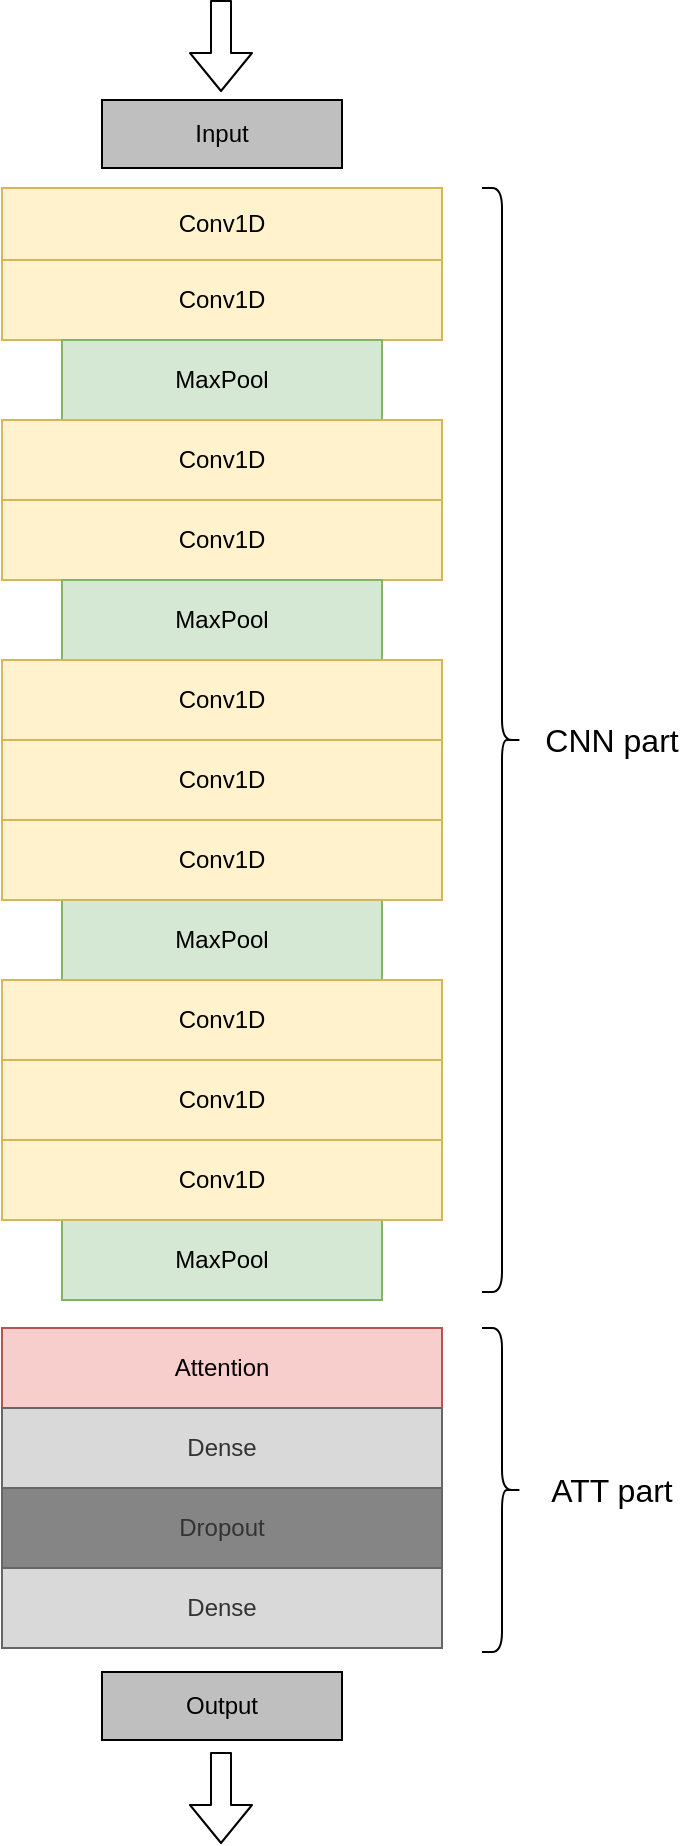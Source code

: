 <mxfile version="14.6.6" type="github">
  <diagram name="Page-1" id="099fd60b-425b-db50-ffb0-6b813814b670">
    <mxGraphModel dx="694" dy="720" grid="1" gridSize="10" guides="1" tooltips="1" connect="1" arrows="1" fold="1" page="1" pageScale="1" pageWidth="850" pageHeight="1100" background="#ffffff" math="0" shadow="0">
      <root>
        <mxCell id="0" />
        <mxCell id="1" parent="0" />
        <mxCell id="GNvcfdCQOV_bqqbBSyqy-1" value="Conv1D" style="rounded=0;whiteSpace=wrap;html=1;fillColor=#fff2cc;strokeColor=#d6b656;" vertex="1" parent="1">
          <mxGeometry x="280" y="118" width="220" height="36" as="geometry" />
        </mxCell>
        <mxCell id="GNvcfdCQOV_bqqbBSyqy-4" value="" style="shape=flexArrow;endArrow=classic;html=1;entryX=0.55;entryY=-0.1;entryDx=0;entryDy=0;entryPerimeter=0;strokeWidth=1;targetPerimeterSpacing=0;" edge="1" parent="1">
          <mxGeometry width="50" height="50" relative="1" as="geometry">
            <mxPoint x="389.5" y="24" as="sourcePoint" />
            <mxPoint x="389.5" y="70" as="targetPoint" />
          </mxGeometry>
        </mxCell>
        <mxCell id="GNvcfdCQOV_bqqbBSyqy-5" value="Input" style="rounded=0;whiteSpace=wrap;html=1;fillColor=#BFBFBF;" vertex="1" parent="1">
          <mxGeometry x="330" y="74" width="120" height="34" as="geometry" />
        </mxCell>
        <mxCell id="GNvcfdCQOV_bqqbBSyqy-8" value="Conv1D" style="rounded=0;whiteSpace=wrap;html=1;fillColor=#fff2cc;strokeColor=#d6b656;" vertex="1" parent="1">
          <mxGeometry x="280" y="154" width="220" height="40" as="geometry" />
        </mxCell>
        <mxCell id="GNvcfdCQOV_bqqbBSyqy-11" value="MaxPool" style="rounded=0;whiteSpace=wrap;html=1;fillColor=#d5e8d4;strokeColor=#82b366;" vertex="1" parent="1">
          <mxGeometry x="310" y="194" width="160" height="40" as="geometry" />
        </mxCell>
        <mxCell id="GNvcfdCQOV_bqqbBSyqy-12" value="Conv1D" style="rounded=0;whiteSpace=wrap;html=1;fillColor=#fff2cc;strokeColor=#d6b656;" vertex="1" parent="1">
          <mxGeometry x="280" y="234" width="220" height="40" as="geometry" />
        </mxCell>
        <mxCell id="GNvcfdCQOV_bqqbBSyqy-15" value="Conv1D" style="rounded=0;whiteSpace=wrap;html=1;fillColor=#fff2cc;strokeColor=#d6b656;" vertex="1" parent="1">
          <mxGeometry x="280" y="274" width="220" height="40" as="geometry" />
        </mxCell>
        <mxCell id="GNvcfdCQOV_bqqbBSyqy-18" value="MaxPool" style="rounded=0;whiteSpace=wrap;html=1;fillColor=#d5e8d4;strokeColor=#82b366;" vertex="1" parent="1">
          <mxGeometry x="310" y="314" width="160" height="40" as="geometry" />
        </mxCell>
        <mxCell id="GNvcfdCQOV_bqqbBSyqy-22" value="Conv1D" style="rounded=0;whiteSpace=wrap;html=1;" vertex="1" parent="1">
          <mxGeometry x="280" y="354" width="220" height="40" as="geometry" />
        </mxCell>
        <mxCell id="GNvcfdCQOV_bqqbBSyqy-23" value="Conv1D" style="rounded=0;whiteSpace=wrap;html=1;fillColor=#fff2cc;strokeColor=#d6b656;" vertex="1" parent="1">
          <mxGeometry x="280" y="394" width="220" height="40" as="geometry" />
        </mxCell>
        <mxCell id="GNvcfdCQOV_bqqbBSyqy-24" value="MaxPool" style="rounded=0;whiteSpace=wrap;html=1;fillColor=#d5e8d4;strokeColor=#82b366;" vertex="1" parent="1">
          <mxGeometry x="310" y="474" width="160" height="40" as="geometry" />
        </mxCell>
        <mxCell id="GNvcfdCQOV_bqqbBSyqy-26" value="Conv1D" style="rounded=0;whiteSpace=wrap;html=1;" vertex="1" parent="1">
          <mxGeometry x="280" y="434" width="220" height="40" as="geometry" />
        </mxCell>
        <mxCell id="GNvcfdCQOV_bqqbBSyqy-27" value="Conv1D" style="rounded=0;whiteSpace=wrap;html=1;fillColor=#fff2cc;strokeColor=#d6b656;" vertex="1" parent="1">
          <mxGeometry x="280" y="514" width="220" height="40" as="geometry" />
        </mxCell>
        <mxCell id="GNvcfdCQOV_bqqbBSyqy-28" value="Conv1D" style="rounded=0;whiteSpace=wrap;html=1;fillColor=#fff2cc;strokeColor=#d6b656;" vertex="1" parent="1">
          <mxGeometry x="280" y="554" width="220" height="40" as="geometry" />
        </mxCell>
        <mxCell id="GNvcfdCQOV_bqqbBSyqy-29" value="MaxPool" style="rounded=0;whiteSpace=wrap;html=1;fillColor=#d5e8d4;strokeColor=#82b366;" vertex="1" parent="1">
          <mxGeometry x="310" y="634" width="160" height="40" as="geometry" />
        </mxCell>
        <mxCell id="GNvcfdCQOV_bqqbBSyqy-30" value="Conv1D" style="rounded=0;whiteSpace=wrap;html=1;fillColor=#fff2cc;strokeColor=#d6b656;" vertex="1" parent="1">
          <mxGeometry x="280" y="594" width="220" height="40" as="geometry" />
        </mxCell>
        <mxCell id="GNvcfdCQOV_bqqbBSyqy-31" value="" style="shape=flexArrow;endArrow=classic;html=1;entryX=0.55;entryY=-0.1;entryDx=0;entryDy=0;entryPerimeter=0;strokeWidth=1;targetPerimeterSpacing=0;" edge="1" parent="1">
          <mxGeometry width="50" height="50" relative="1" as="geometry">
            <mxPoint x="389.5" y="900" as="sourcePoint" />
            <mxPoint x="389.5" y="946" as="targetPoint" />
          </mxGeometry>
        </mxCell>
        <mxCell id="GNvcfdCQOV_bqqbBSyqy-32" value="Output" style="rounded=0;whiteSpace=wrap;html=1;fillColor=#BFBFBF;" vertex="1" parent="1">
          <mxGeometry x="330" y="860" width="120" height="34" as="geometry" />
        </mxCell>
        <mxCell id="GNvcfdCQOV_bqqbBSyqy-33" value="Attention" style="rounded=0;whiteSpace=wrap;html=1;fillColor=#f8cecc;strokeColor=#b85450;" vertex="1" parent="1">
          <mxGeometry x="280" y="688" width="220" height="40" as="geometry" />
        </mxCell>
        <mxCell id="GNvcfdCQOV_bqqbBSyqy-34" value="Dense" style="rounded=0;whiteSpace=wrap;html=1;strokeColor=#666666;fontColor=#333333;fillColor=#D9D9D9;" vertex="1" parent="1">
          <mxGeometry x="280" y="728" width="220" height="40" as="geometry" />
        </mxCell>
        <mxCell id="GNvcfdCQOV_bqqbBSyqy-35" value="Dropout" style="rounded=0;whiteSpace=wrap;html=1;strokeColor=#666666;fontColor=#333333;fillColor=#858585;" vertex="1" parent="1">
          <mxGeometry x="280" y="768" width="220" height="40" as="geometry" />
        </mxCell>
        <mxCell id="GNvcfdCQOV_bqqbBSyqy-39" value="Dense" style="rounded=0;whiteSpace=wrap;html=1;strokeColor=#666666;fontColor=#333333;fillColor=#D9D9D9;" vertex="1" parent="1">
          <mxGeometry x="280" y="808" width="220" height="40" as="geometry" />
        </mxCell>
        <mxCell id="GNvcfdCQOV_bqqbBSyqy-42" value="Conv1D" style="rounded=0;whiteSpace=wrap;html=1;" vertex="1" parent="1">
          <mxGeometry x="280" y="354" width="220" height="40" as="geometry" />
        </mxCell>
        <mxCell id="GNvcfdCQOV_bqqbBSyqy-43" value="Conv1D" style="rounded=0;whiteSpace=wrap;html=1;" vertex="1" parent="1">
          <mxGeometry x="280" y="354" width="220" height="40" as="geometry" />
        </mxCell>
        <mxCell id="GNvcfdCQOV_bqqbBSyqy-44" value="Conv1D" style="rounded=0;whiteSpace=wrap;html=1;" vertex="1" parent="1">
          <mxGeometry x="280" y="434" width="220" height="40" as="geometry" />
        </mxCell>
        <mxCell id="GNvcfdCQOV_bqqbBSyqy-45" value="Conv1D" style="rounded=0;whiteSpace=wrap;html=1;fillColor=#fff2cc;strokeColor=#d6b656;" vertex="1" parent="1">
          <mxGeometry x="280" y="354" width="220" height="40" as="geometry" />
        </mxCell>
        <mxCell id="GNvcfdCQOV_bqqbBSyqy-46" value="Conv1D" style="rounded=0;whiteSpace=wrap;html=1;fillColor=#fff2cc;strokeColor=#d6b656;" vertex="1" parent="1">
          <mxGeometry x="280" y="434" width="220" height="40" as="geometry" />
        </mxCell>
        <mxCell id="GNvcfdCQOV_bqqbBSyqy-47" value="" style="shape=curlyBracket;whiteSpace=wrap;html=1;rounded=1;flipH=1;fillColor=#D9D9D9;" vertex="1" parent="1">
          <mxGeometry x="520" y="118" width="20" height="552" as="geometry" />
        </mxCell>
        <mxCell id="GNvcfdCQOV_bqqbBSyqy-48" value="CNN part" style="text;html=1;strokeColor=none;fillColor=none;align=center;verticalAlign=middle;whiteSpace=wrap;rounded=0;fontSize=16;" vertex="1" parent="1">
          <mxGeometry x="550" y="384" width="70" height="20" as="geometry" />
        </mxCell>
        <mxCell id="GNvcfdCQOV_bqqbBSyqy-49" value="" style="shape=curlyBracket;whiteSpace=wrap;html=1;rounded=1;flipH=1;fillColor=#D9D9D9;" vertex="1" parent="1">
          <mxGeometry x="520" y="688" width="20" height="162" as="geometry" />
        </mxCell>
        <mxCell id="GNvcfdCQOV_bqqbBSyqy-50" value="ATT part" style="text;html=1;strokeColor=none;fillColor=none;align=center;verticalAlign=middle;whiteSpace=wrap;rounded=0;fontSize=16;" vertex="1" parent="1">
          <mxGeometry x="550" y="759" width="70" height="20" as="geometry" />
        </mxCell>
      </root>
    </mxGraphModel>
  </diagram>
</mxfile>
